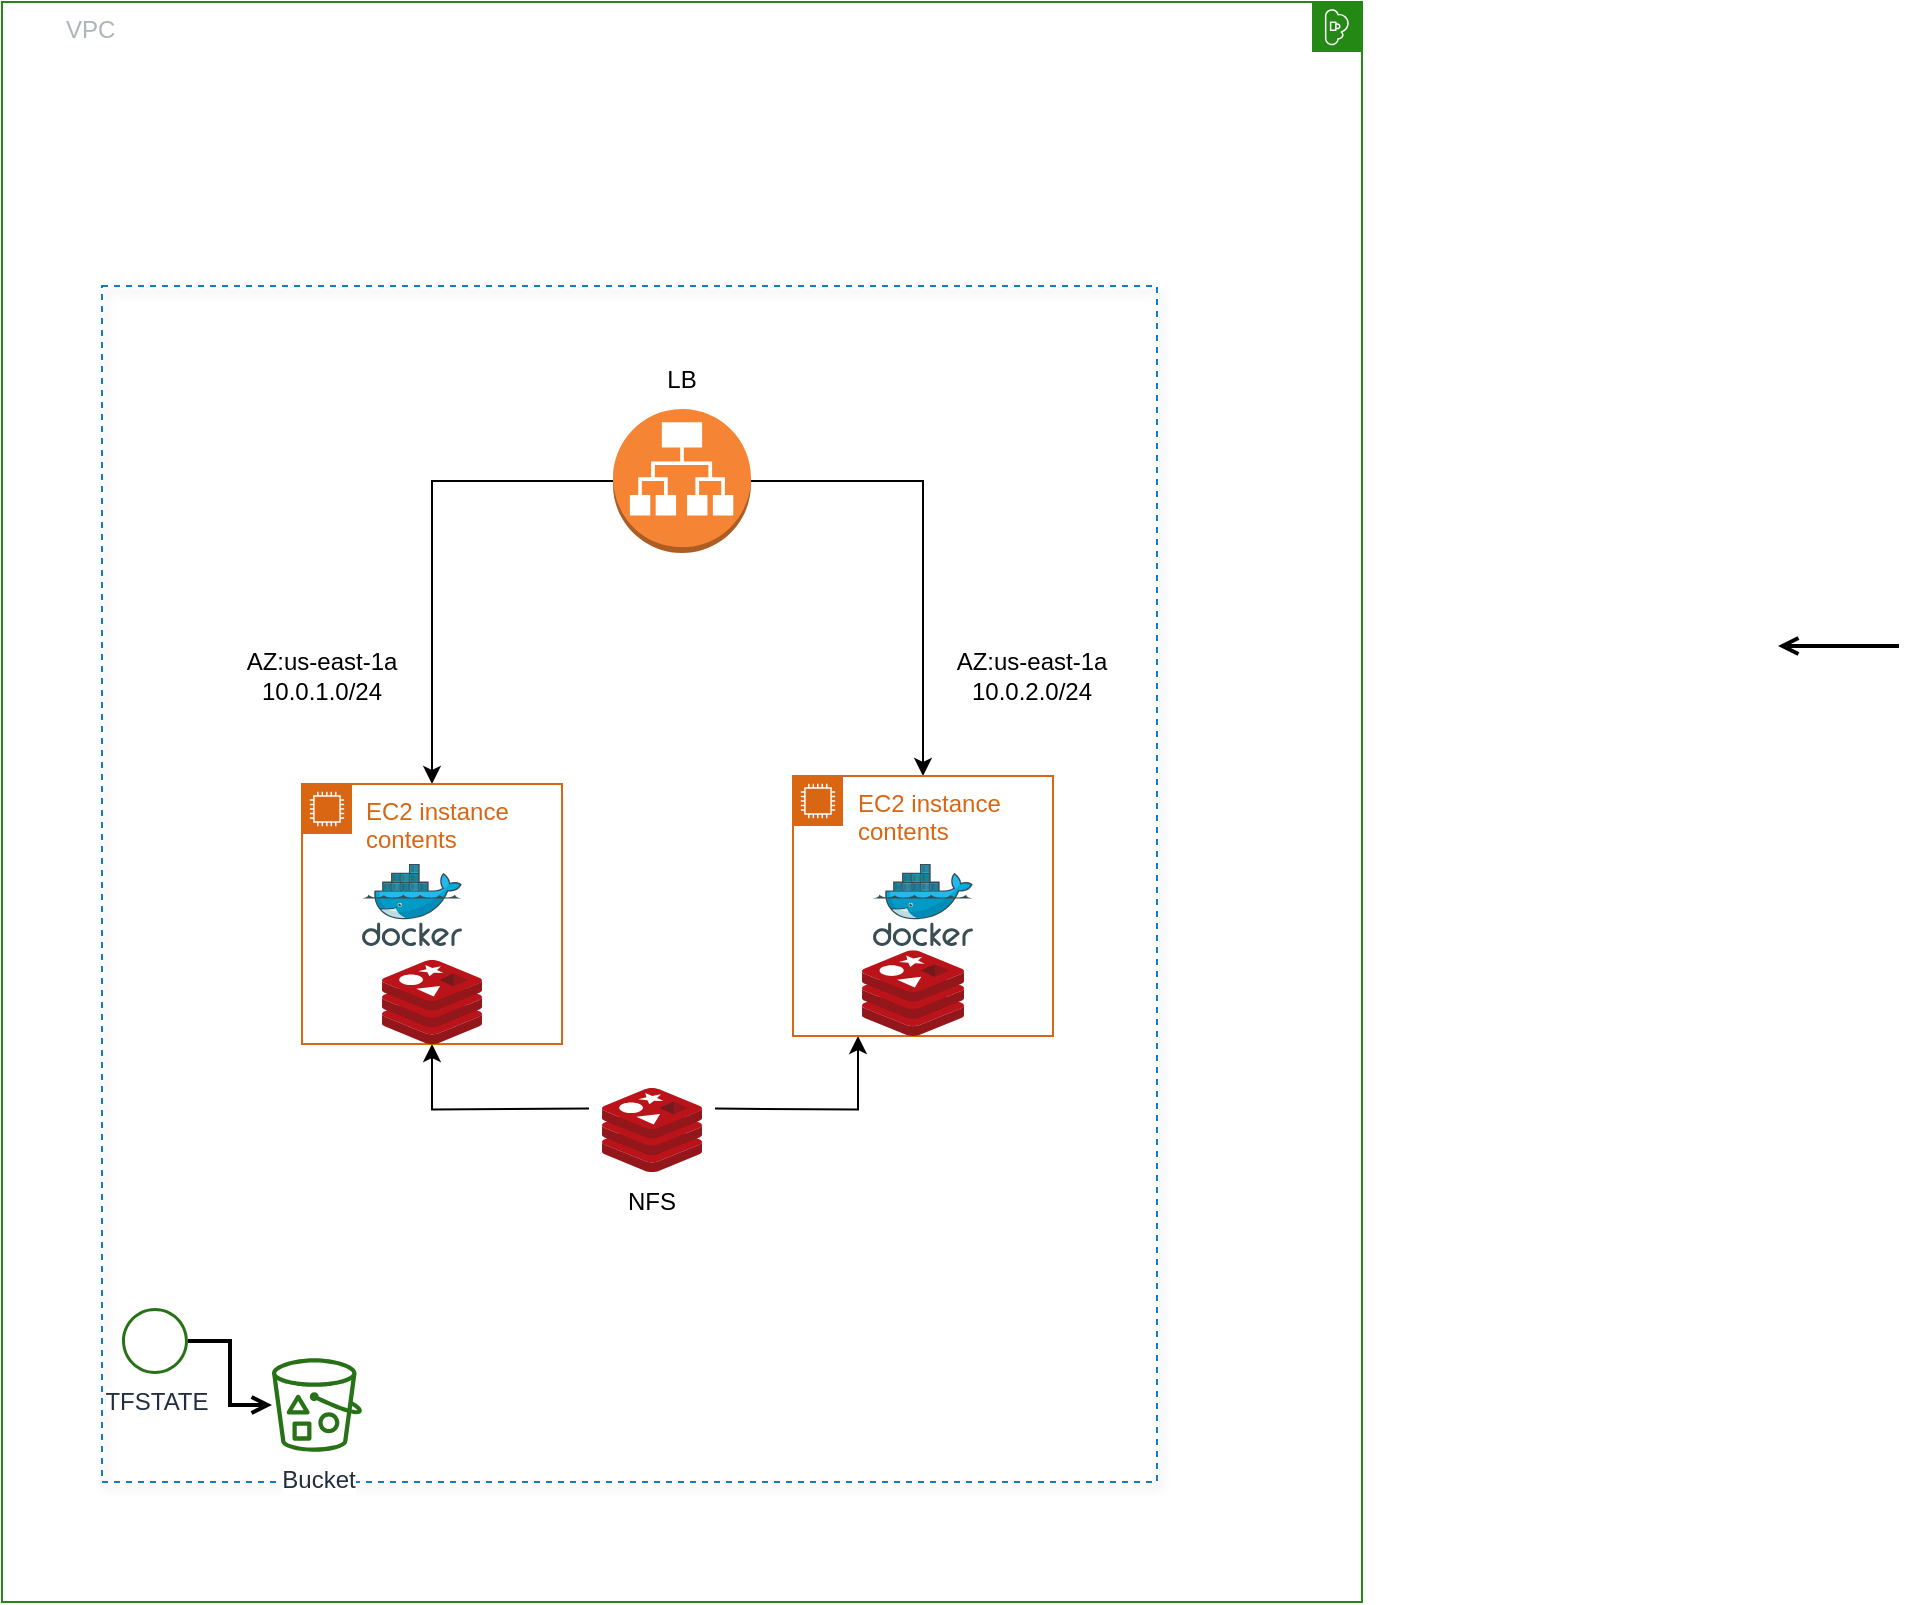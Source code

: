 <mxfile version="21.3.8" type="github">
  <diagram id="Ht1M8jgEwFfnCIfOTk4-" name="Page-1">
    <mxGraphModel dx="911" dy="591" grid="1" gridSize="10" guides="1" tooltips="1" connect="1" arrows="1" fold="1" page="1" pageScale="1" pageWidth="1169" pageHeight="827" math="0" shadow="0">
      <root>
        <mxCell id="0" />
        <mxCell id="1" parent="0" />
        <mxCell id="UEzPUAAOIrF-is8g5C7q-101" value="" style="edgeStyle=orthogonalEdgeStyle;rounded=0;orthogonalLoop=1;jettySize=auto;html=1;endArrow=open;endFill=0;strokeWidth=2;" parent="1" edge="1">
          <mxGeometry relative="1" as="geometry">
            <mxPoint x="1018.5" y="349" as="sourcePoint" />
            <mxPoint x="958.0" y="349" as="targetPoint" />
          </mxGeometry>
        </mxCell>
        <mxCell id="yXgpae6w-7WhHjrB56RB-12" value="VPC" style="points=[[0,0],[0.25,0],[0.5,0],[0.75,0],[1,0],[1,0.25],[1,0.5],[1,0.75],[1,1],[0.75,1],[0.5,1],[0.25,1],[0,1],[0,0.75],[0,0.5],[0,0.25]];outlineConnect=0;gradientColor=none;html=1;whiteSpace=wrap;fontSize=12;fontStyle=0;container=1;pointerEvents=0;collapsible=0;recursiveResize=0;shape=mxgraph.aws4.group;grIcon=mxgraph.aws4.group_vpc;strokeColor=#248814;fillColor=none;verticalAlign=top;align=left;spacingLeft=30;fontColor=#AAB7B8;dashed=0;direction=south;" parent="1" vertex="1">
          <mxGeometry x="70" y="27" width="680" height="800" as="geometry" />
        </mxCell>
        <mxCell id="yXgpae6w-7WhHjrB56RB-6" value="" style="fillColor=none;strokeColor=#147EBA;dashed=1;verticalAlign=top;fontStyle=0;fontColor=#147EBA;whiteSpace=wrap;html=1;shadow=1;" parent="yXgpae6w-7WhHjrB56RB-12" vertex="1">
          <mxGeometry x="50" y="142" width="527.5" height="598" as="geometry" />
        </mxCell>
        <mxCell id="UEzPUAAOIrF-is8g5C7q-76" value="TFSTATE" style="outlineConnect=0;fontColor=#232F3E;gradientColor=none;fillColor=#277116;strokeColor=none;dashed=0;verticalLabelPosition=bottom;verticalAlign=top;align=center;html=1;fontSize=12;fontStyle=0;aspect=fixed;pointerEvents=1;shape=mxgraph.aws4.object;labelBackgroundColor=#ffffff;" parent="yXgpae6w-7WhHjrB56RB-12" vertex="1">
          <mxGeometry x="60" y="653" width="33" height="33" as="geometry" />
        </mxCell>
        <mxCell id="UEzPUAAOIrF-is8g5C7q-77" value="Bucket" style="outlineConnect=0;fontColor=#232F3E;gradientColor=none;fillColor=#277116;strokeColor=none;dashed=0;verticalLabelPosition=bottom;verticalAlign=top;align=center;html=1;fontSize=12;fontStyle=0;aspect=fixed;pointerEvents=1;shape=mxgraph.aws4.bucket_with_objects;labelBackgroundColor=#ffffff;" parent="yXgpae6w-7WhHjrB56RB-12" vertex="1">
          <mxGeometry x="135" y="678.1" width="45" height="46.8" as="geometry" />
        </mxCell>
        <mxCell id="UEzPUAAOIrF-is8g5C7q-88" value="" style="edgeStyle=orthogonalEdgeStyle;rounded=0;orthogonalLoop=1;jettySize=auto;html=1;endArrow=open;endFill=0;strokeWidth=2;" parent="yXgpae6w-7WhHjrB56RB-12" source="UEzPUAAOIrF-is8g5C7q-76" target="UEzPUAAOIrF-is8g5C7q-77" edge="1">
          <mxGeometry relative="1" as="geometry" />
        </mxCell>
        <mxCell id="yXgpae6w-7WhHjrB56RB-26" style="edgeStyle=orthogonalEdgeStyle;rounded=0;orthogonalLoop=1;jettySize=auto;html=1;exitX=0.95;exitY=0.05;exitDx=0;exitDy=0;exitPerimeter=0;entryX=0.25;entryY=1;entryDx=0;entryDy=0;fontFamily=Helvetica;fontSize=12;fontColor=default;" parent="yXgpae6w-7WhHjrB56RB-12" target="yXgpae6w-7WhHjrB56RB-25" edge="1">
          <mxGeometry relative="1" as="geometry">
            <mxPoint x="356.5" y="553.3" as="sourcePoint" />
          </mxGeometry>
        </mxCell>
        <mxCell id="yXgpae6w-7WhHjrB56RB-27" style="edgeStyle=orthogonalEdgeStyle;rounded=0;orthogonalLoop=1;jettySize=auto;html=1;exitX=0.05;exitY=0.05;exitDx=0;exitDy=0;exitPerimeter=0;fontFamily=Helvetica;fontSize=12;fontColor=default;" parent="yXgpae6w-7WhHjrB56RB-12" target="yXgpae6w-7WhHjrB56RB-24" edge="1">
          <mxGeometry relative="1" as="geometry">
            <mxPoint x="293.5" y="553.3" as="sourcePoint" />
          </mxGeometry>
        </mxCell>
        <mxCell id="yXgpae6w-7WhHjrB56RB-30" style="edgeStyle=orthogonalEdgeStyle;rounded=0;orthogonalLoop=1;jettySize=auto;html=1;exitX=0;exitY=0.5;exitDx=0;exitDy=0;exitPerimeter=0;fontFamily=Helvetica;fontSize=12;fontColor=default;" parent="yXgpae6w-7WhHjrB56RB-12" source="yXgpae6w-7WhHjrB56RB-18" target="yXgpae6w-7WhHjrB56RB-24" edge="1">
          <mxGeometry relative="1" as="geometry">
            <mxPoint x="210" y="304" as="targetPoint" />
          </mxGeometry>
        </mxCell>
        <mxCell id="yXgpae6w-7WhHjrB56RB-31" style="edgeStyle=orthogonalEdgeStyle;rounded=0;orthogonalLoop=1;jettySize=auto;html=1;exitX=1;exitY=0.5;exitDx=0;exitDy=0;exitPerimeter=0;fontFamily=Helvetica;fontSize=12;fontColor=default;" parent="yXgpae6w-7WhHjrB56RB-12" source="yXgpae6w-7WhHjrB56RB-18" target="yXgpae6w-7WhHjrB56RB-25" edge="1">
          <mxGeometry relative="1" as="geometry">
            <mxPoint x="451" y="304" as="targetPoint" />
          </mxGeometry>
        </mxCell>
        <mxCell id="yXgpae6w-7WhHjrB56RB-18" value="" style="outlineConnect=0;dashed=0;verticalLabelPosition=bottom;verticalAlign=top;align=center;html=1;shape=mxgraph.aws3.application_load_balancer;fillColor=#F58534;gradientColor=none;" parent="yXgpae6w-7WhHjrB56RB-12" vertex="1">
          <mxGeometry x="305.5" y="203.5" width="69" height="72" as="geometry" />
        </mxCell>
        <mxCell id="yXgpae6w-7WhHjrB56RB-24" value="EC2 instance contents" style="points=[[0,0],[0.25,0],[0.5,0],[0.75,0],[1,0],[1,0.25],[1,0.5],[1,0.75],[1,1],[0.75,1],[0.5,1],[0.25,1],[0,1],[0,0.75],[0,0.5],[0,0.25]];outlineConnect=0;gradientColor=none;html=1;whiteSpace=wrap;fontSize=12;fontStyle=0;container=1;pointerEvents=0;collapsible=0;recursiveResize=0;shape=mxgraph.aws4.group;grIcon=mxgraph.aws4.group_ec2_instance_contents;strokeColor=#D86613;fillColor=none;verticalAlign=top;align=left;spacingLeft=30;fontColor=#D86613;dashed=0;shadow=0;sketch=0;fontFamily=Helvetica;" parent="yXgpae6w-7WhHjrB56RB-12" vertex="1">
          <mxGeometry x="150" y="391" width="130" height="130" as="geometry" />
        </mxCell>
        <mxCell id="yXgpae6w-7WhHjrB56RB-25" value="EC2 instance contents" style="points=[[0,0],[0.25,0],[0.5,0],[0.75,0],[1,0],[1,0.25],[1,0.5],[1,0.75],[1,1],[0.75,1],[0.5,1],[0.25,1],[0,1],[0,0.75],[0,0.5],[0,0.25]];outlineConnect=0;gradientColor=none;html=1;whiteSpace=wrap;fontSize=12;fontStyle=0;container=1;pointerEvents=0;collapsible=0;recursiveResize=0;shape=mxgraph.aws4.group;grIcon=mxgraph.aws4.group_ec2_instance_contents;strokeColor=#D86613;fillColor=none;verticalAlign=top;align=left;spacingLeft=30;fontColor=#D86613;dashed=0;shadow=0;sketch=0;fontFamily=Helvetica;" parent="yXgpae6w-7WhHjrB56RB-12" vertex="1">
          <mxGeometry x="395.5" y="387" width="130" height="130" as="geometry" />
        </mxCell>
        <mxCell id="yXgpae6w-7WhHjrB56RB-39" value="" style="image;sketch=0;aspect=fixed;html=1;points=[];align=center;fontSize=12;image=img/lib/mscae/Docker.svg;shadow=0;dashed=0;pointerEvents=1;fontFamily=Helvetica;fontColor=default;fillColor=#505050;" parent="yXgpae6w-7WhHjrB56RB-25" vertex="1">
          <mxGeometry x="40" y="44" width="50" height="41" as="geometry" />
        </mxCell>
        <mxCell id="yXgpae6w-7WhHjrB56RB-32" value="NFS" style="text;html=1;strokeColor=none;fillColor=none;align=center;verticalAlign=middle;whiteSpace=wrap;rounded=0;fontSize=12;fontFamily=Helvetica;fontColor=default;" parent="yXgpae6w-7WhHjrB56RB-12" vertex="1">
          <mxGeometry x="295" y="585" width="60" height="30" as="geometry" />
        </mxCell>
        <mxCell id="yXgpae6w-7WhHjrB56RB-33" value="LB" style="text;html=1;strokeColor=none;fillColor=none;align=center;verticalAlign=middle;whiteSpace=wrap;rounded=0;fontSize=12;fontFamily=Helvetica;fontColor=default;" parent="yXgpae6w-7WhHjrB56RB-12" vertex="1">
          <mxGeometry x="310" y="173.5" width="60" height="30" as="geometry" />
        </mxCell>
        <mxCell id="yXgpae6w-7WhHjrB56RB-34" value="" style="image;sketch=0;aspect=fixed;html=1;points=[];align=center;fontSize=12;image=img/lib/mscae/Cache_Redis_Product.svg;shadow=0;dashed=0;pointerEvents=1;fontFamily=Helvetica;fontColor=default;fillColor=#505050;" parent="yXgpae6w-7WhHjrB56RB-12" vertex="1">
          <mxGeometry x="300" y="543" width="50" height="42" as="geometry" />
        </mxCell>
        <mxCell id="yXgpae6w-7WhHjrB56RB-35" value="" style="image;sketch=0;aspect=fixed;html=1;points=[];align=center;fontSize=12;image=img/lib/mscae/Cache_Redis_Product.svg;shadow=0;dashed=0;pointerEvents=1;fontFamily=Helvetica;fontColor=default;fillColor=#505050;" parent="yXgpae6w-7WhHjrB56RB-12" vertex="1">
          <mxGeometry x="190" y="479" width="50" height="42" as="geometry" />
        </mxCell>
        <mxCell id="yXgpae6w-7WhHjrB56RB-36" value="" style="image;sketch=0;aspect=fixed;html=1;points=[];align=center;fontSize=12;image=img/lib/mscae/Cache_Redis_Product.svg;shadow=0;dashed=0;pointerEvents=1;fontFamily=Helvetica;fontColor=default;fillColor=#505050;" parent="yXgpae6w-7WhHjrB56RB-12" vertex="1">
          <mxGeometry x="430" y="474.16" width="51" height="42.84" as="geometry" />
        </mxCell>
        <mxCell id="yXgpae6w-7WhHjrB56RB-38" value="" style="image;sketch=0;aspect=fixed;html=1;points=[];align=center;fontSize=12;image=img/lib/mscae/Docker.svg;shadow=0;dashed=0;pointerEvents=1;fontFamily=Helvetica;fontColor=default;fillColor=#505050;" parent="yXgpae6w-7WhHjrB56RB-12" vertex="1">
          <mxGeometry x="180" y="431" width="50" height="41" as="geometry" />
        </mxCell>
        <mxCell id="-GXcLX-Iz49ELcd9J6KD-1" value="AZ:us-east-1a&lt;br&gt;10.0.1.0/24" style="text;html=1;strokeColor=none;fillColor=none;align=center;verticalAlign=middle;whiteSpace=wrap;rounded=0;" vertex="1" parent="yXgpae6w-7WhHjrB56RB-12">
          <mxGeometry x="110" y="310" width="100" height="53" as="geometry" />
        </mxCell>
        <mxCell id="-GXcLX-Iz49ELcd9J6KD-2" value="AZ:us-east-1a&lt;br&gt;10.0.2.0/24" style="text;html=1;strokeColor=none;fillColor=none;align=center;verticalAlign=middle;whiteSpace=wrap;rounded=0;" vertex="1" parent="yXgpae6w-7WhHjrB56RB-12">
          <mxGeometry x="465" y="310" width="100" height="53" as="geometry" />
        </mxCell>
      </root>
    </mxGraphModel>
  </diagram>
</mxfile>
